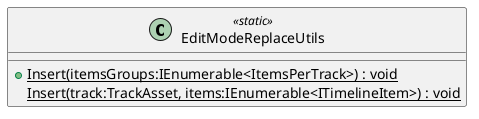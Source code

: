 @startuml
class EditModeReplaceUtils <<static>> {
    + {static} Insert(itemsGroups:IEnumerable<ItemsPerTrack>) : void
    {static} Insert(track:TrackAsset, items:IEnumerable<ITimelineItem>) : void
}
@enduml
